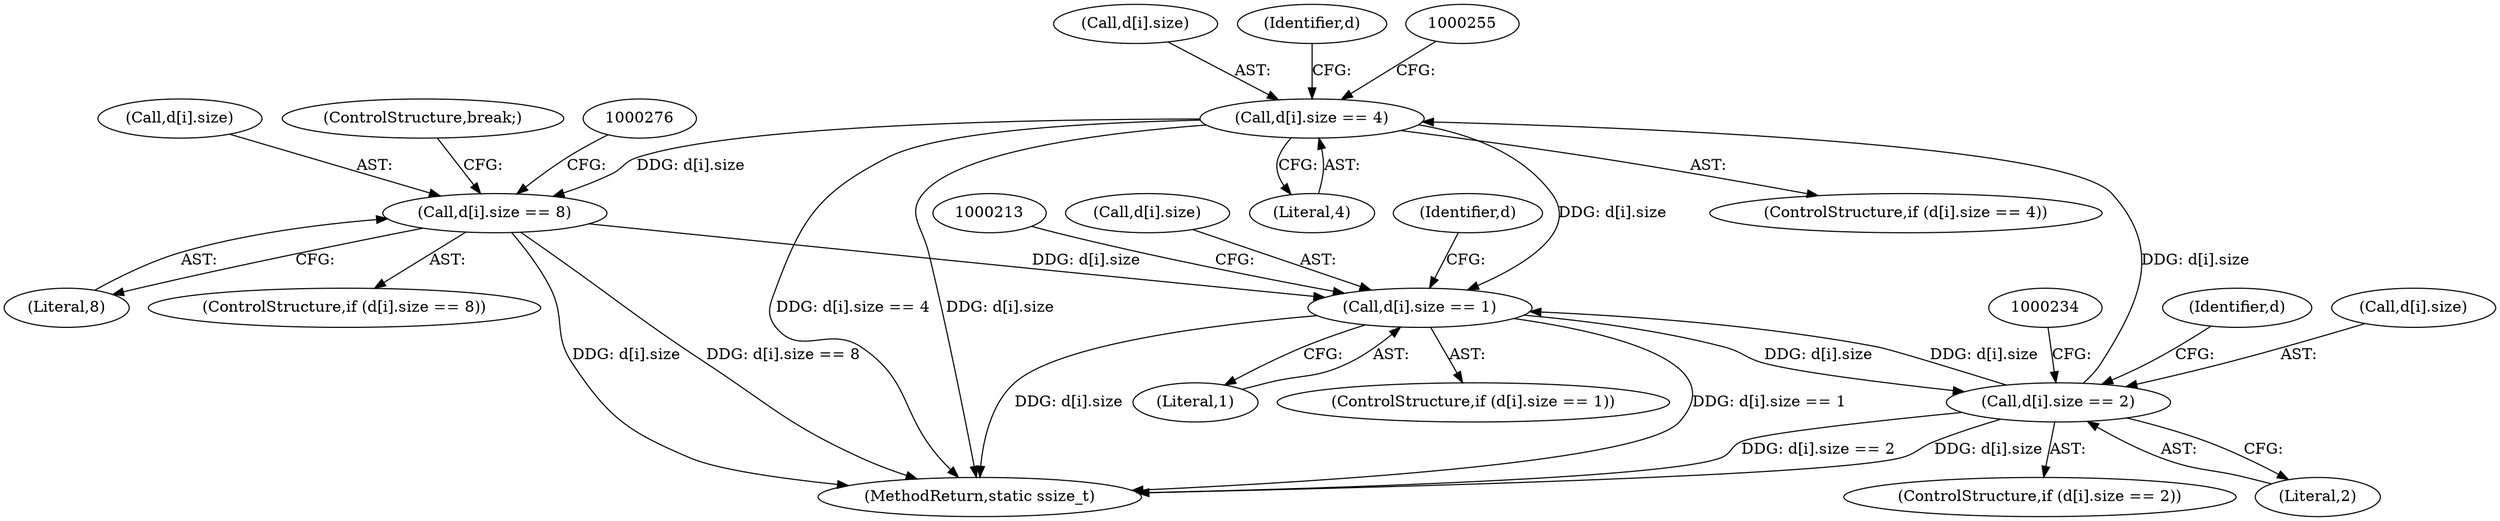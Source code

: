 digraph "0_linux_a497e47d4aec37aaf8f13509f3ef3d1f6a717d88@array" {
"1000245" [label="(Call,d[i].size == 4)"];
"1000224" [label="(Call,d[i].size == 2)"];
"1000203" [label="(Call,d[i].size == 1)"];
"1000266" [label="(Call,d[i].size == 8)"];
"1000245" [label="(Call,d[i].size == 4)"];
"1000230" [label="(Literal,2)"];
"1000266" [label="(Call,d[i].size == 8)"];
"1000251" [label="(Literal,4)"];
"1000246" [label="(Call,d[i].size)"];
"1000244" [label="(ControlStructure,if (d[i].size == 4))"];
"1000267" [label="(Call,d[i].size)"];
"1000285" [label="(ControlStructure,break;)"];
"1000248" [label="(Identifier,d)"];
"1000204" [label="(Call,d[i].size)"];
"1000203" [label="(Call,d[i].size == 1)"];
"1000245" [label="(Call,d[i].size == 4)"];
"1000225" [label="(Call,d[i].size)"];
"1000269" [label="(Identifier,d)"];
"1000223" [label="(ControlStructure,if (d[i].size == 2))"];
"1000209" [label="(Literal,1)"];
"1000265" [label="(ControlStructure,if (d[i].size == 8))"];
"1000272" [label="(Literal,8)"];
"1000293" [label="(MethodReturn,static ssize_t)"];
"1000202" [label="(ControlStructure,if (d[i].size == 1))"];
"1000224" [label="(Call,d[i].size == 2)"];
"1000227" [label="(Identifier,d)"];
"1000245" -> "1000244"  [label="AST: "];
"1000245" -> "1000251"  [label="CFG: "];
"1000246" -> "1000245"  [label="AST: "];
"1000251" -> "1000245"  [label="AST: "];
"1000255" -> "1000245"  [label="CFG: "];
"1000269" -> "1000245"  [label="CFG: "];
"1000245" -> "1000293"  [label="DDG: d[i].size == 4"];
"1000245" -> "1000293"  [label="DDG: d[i].size"];
"1000245" -> "1000203"  [label="DDG: d[i].size"];
"1000224" -> "1000245"  [label="DDG: d[i].size"];
"1000245" -> "1000266"  [label="DDG: d[i].size"];
"1000224" -> "1000223"  [label="AST: "];
"1000224" -> "1000230"  [label="CFG: "];
"1000225" -> "1000224"  [label="AST: "];
"1000230" -> "1000224"  [label="AST: "];
"1000234" -> "1000224"  [label="CFG: "];
"1000248" -> "1000224"  [label="CFG: "];
"1000224" -> "1000293"  [label="DDG: d[i].size"];
"1000224" -> "1000293"  [label="DDG: d[i].size == 2"];
"1000224" -> "1000203"  [label="DDG: d[i].size"];
"1000203" -> "1000224"  [label="DDG: d[i].size"];
"1000203" -> "1000202"  [label="AST: "];
"1000203" -> "1000209"  [label="CFG: "];
"1000204" -> "1000203"  [label="AST: "];
"1000209" -> "1000203"  [label="AST: "];
"1000213" -> "1000203"  [label="CFG: "];
"1000227" -> "1000203"  [label="CFG: "];
"1000203" -> "1000293"  [label="DDG: d[i].size == 1"];
"1000203" -> "1000293"  [label="DDG: d[i].size"];
"1000266" -> "1000203"  [label="DDG: d[i].size"];
"1000266" -> "1000265"  [label="AST: "];
"1000266" -> "1000272"  [label="CFG: "];
"1000267" -> "1000266"  [label="AST: "];
"1000272" -> "1000266"  [label="AST: "];
"1000276" -> "1000266"  [label="CFG: "];
"1000285" -> "1000266"  [label="CFG: "];
"1000266" -> "1000293"  [label="DDG: d[i].size"];
"1000266" -> "1000293"  [label="DDG: d[i].size == 8"];
}
